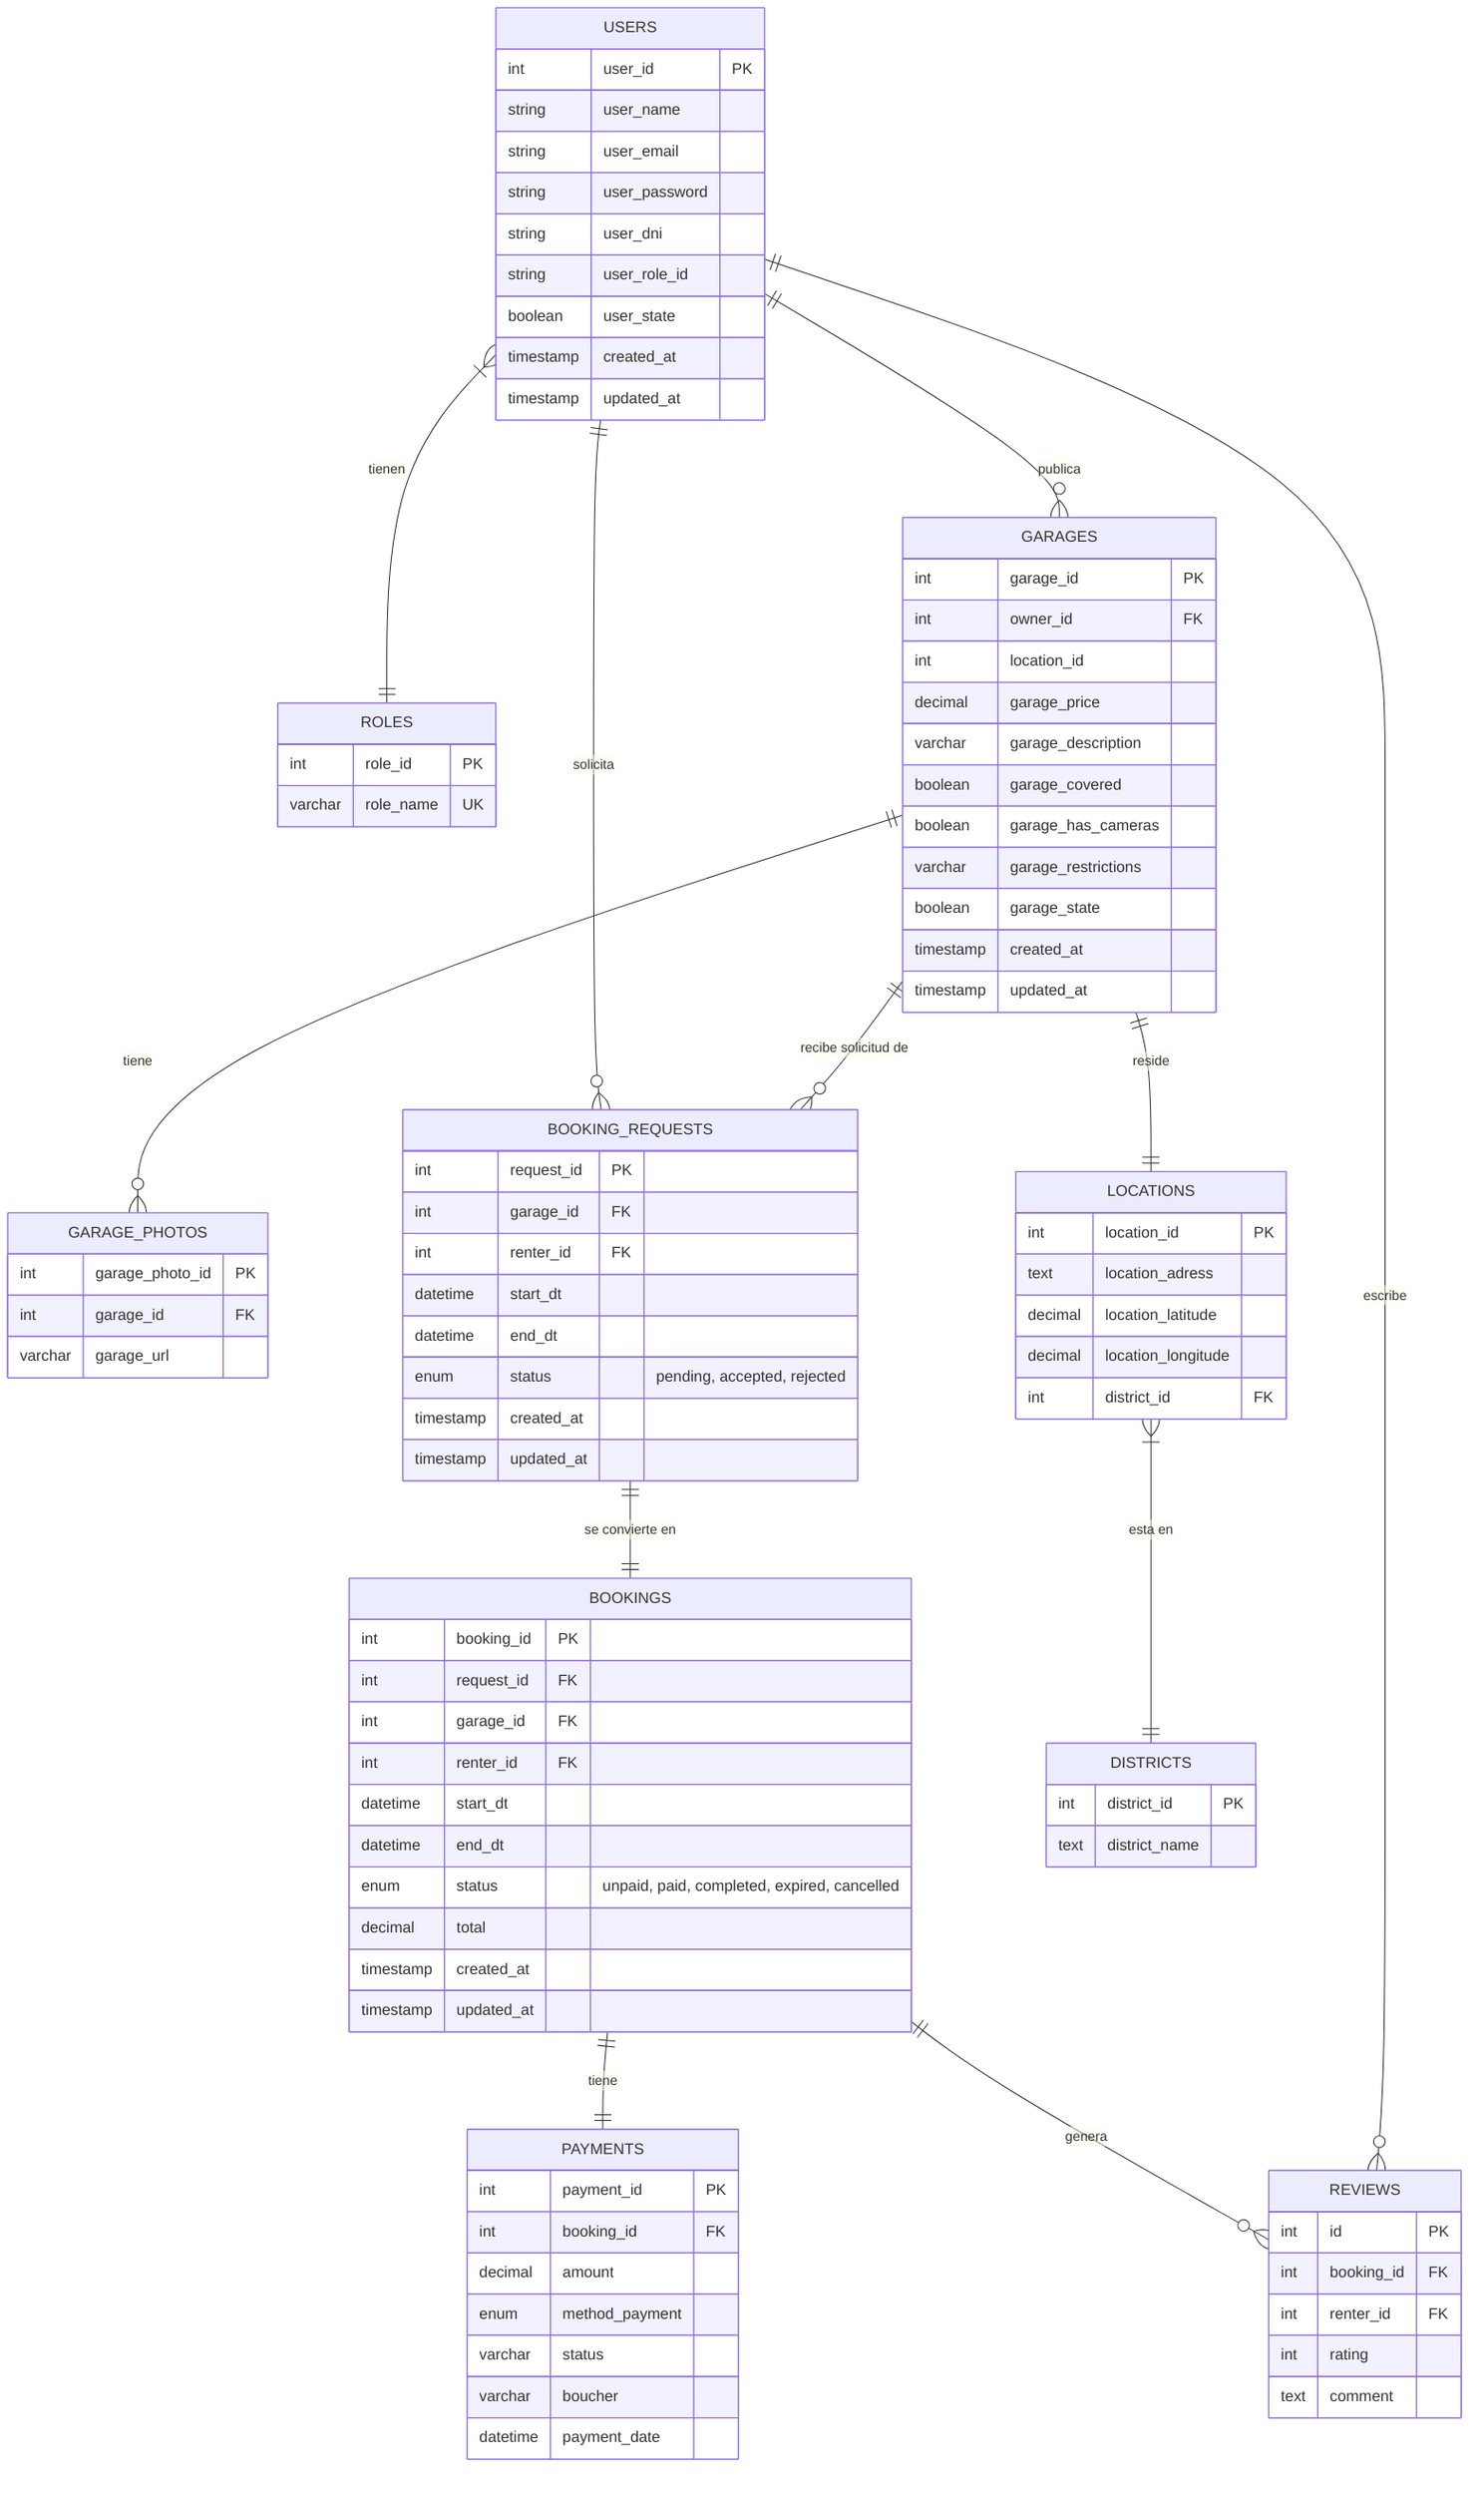 erDiagram
    USERS {
        int user_id PK
        string user_name
        string user_email
        string user_password
        string user_dni
        string user_role_id
        boolean user_state
        timestamp created_at
        timestamp updated_at
    }

    ROLES {
       int role_id PK
       varchar role_name UK
    }

    GARAGES {
        int garage_id PK
        int owner_id FK
        int location_id
        decimal garage_price
        varchar garage_description
        boolean garage_covered
        boolean garage_has_cameras
        varchar garage_restrictions
        boolean garage_state
        timestamp created_at
        timestamp updated_at
    }

    GARAGE_PHOTOS {
        int garage_photo_id PK
        int garage_id FK
        varchar garage_url
    }

    BOOKING_REQUESTS {
        int request_id PK
        int garage_id FK
        int renter_id FK
        datetime start_dt
        datetime end_dt
        enum status "pending, accepted, rejected"
        timestamp created_at
        timestamp updated_at
    }

    BOOKINGS {
        int booking_id PK
        int request_id FK
        int garage_id FK
        int renter_id FK
        datetime start_dt
        datetime end_dt
        enum status "unpaid, paid, completed, expired, cancelled"
        decimal total
        timestamp created_at
        timestamp updated_at
    }

    PAYMENTS {
        int payment_id PK
        int booking_id FK
        decimal amount
        enum method_payment
        varchar status
        varchar boucher
        datetime payment_date
    }

    REVIEWS {
        int id PK
        int booking_id FK
        int renter_id FK
        int rating
        text comment
    }

    DISTRICTS {
        int district_id PK
        text district_name
    }
    
    LOCATIONS {
        int location_id PK
        text location_adress
        decimal location_latitude
        decimal location_longitude
        int district_id FK
    }

    USERS ||--o{ GARAGES : "publica"
    USERS ||--o{ BOOKING_REQUESTS : "solicita"
    USERS  }|--|| ROLES: "tienen"
    
    GARAGES ||--o{ BOOKING_REQUESTS : "recibe solicitud de"
    GARAGES ||--o{ GARAGE_PHOTOS : "tiene"
    GARAGES ||--|| LOCATIONS : "reside"

    BOOKING_REQUESTS ||--|| BOOKINGS : "se convierte en"
    
    BOOKINGS ||--|| PAYMENTS : "tiene"
    BOOKINGS ||--o{ REVIEWS : "genera"
    USERS ||--o{ REVIEWS : "escribe"
    LOCATIONS }|--|| DISTRICTS: "esta en"